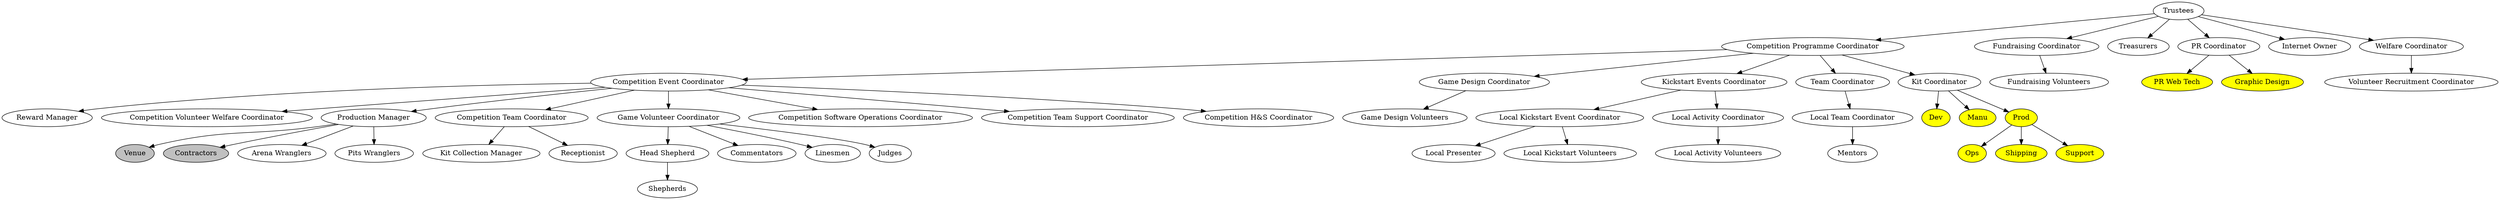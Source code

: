 digraph {
	####### Node declarations
	### Highest-level
	trustees [label="Trustees"];
	
	### Second level
	comp_prog_coord [label="Competition Programme Coordinator"];
	fund_coord [label="Fundraising Coordinator"];
	treasurers [label="Treasurers"];
	pr_coord [label="PR Coordinator"];
	internet_owner [label="Internet Owner"];
	welfare_coord [label="Welfare Coordinator"];
	
	### Third Level
	
	# Competition Coordinator Subordinates
	comp_event_coord [label="Competition Event Coordinator"];
	game_design_coord [label="Game Design Coordinator"];
	kickstart_event_coord [label="Kickstart Events Coordinator"];
	team_coord [label="Team Coordinator"];
	kit [label="Kit Coordinator"];
	
	# Fundraising Coordinator Subordinates
	fund_volunteers [label="Fundraising Volunteers"];
	
	# PR Coordinator Subordinates
	pr_web_tech [label="PR Web Tech" fillcolor=yellow style=filled];
	graphic_design [label="Graphic Design" fillcolor=yellow style=filled];
	
	# Welfare Coordinator Subordinates
	volunteer_recruitment_coord[label="Volunteer Recruitment Coordinator"];
	
	### Fourth Level
	
	# Competition Event Coordinator Subordinates
	reward_manager[label="Reward Manager"];
	comp_volunteer_welfare[label="Competition Volunteer Welfare Coordinator"];
	prod_manager[label="Production Manager"];
	comp_team_coord[label="Competition Team Coordinator"];
	comp_game_vol_coord[label="Game Volunteer Coordinator"];
	comp_sw_ops_coord[label="Competition Software Operations Coordinator"];
	comp_team_support[label="Competition Team Support Coordinator"];
	comp_hs_coord[label="Competition H&S Coordinator"];
	
	# Kickstart Event Coordinator Subordinates
	local_ks_event_coord[label="Local Kickstart Event Coordinator"];
	local_activity_coord[label="Local Activity Coordinator"];
	
	local_team_coord[label="Local Team Coordinator"];

	game_design_volunteers[label="Game Design Volunteers"];

	# Kit Coordinator Subordinates
	kit_dev[label="Dev" fillcolor=yellow style=filled];
	kit_manu[label="Manu" fillcolor=yellow style=filled];
	kit_prod[label="Prod" fillcolor=yellow style=filled];
	
	### Fifth Level
	local_presenter[label="Local Presenter"];
	local_ks_volunteers[label="Local Kickstart Volunteers"];
	local_activity_volunteers[label="Local Activity Volunteers"];
	
	mentors[label="Mentors"];
	
	# Competition Team Coordinator Subordinates
	kit_collection_manager[label="Kit Collection Manager"];
	receptionist[label="Receptionist"];
	
	# Kit Prod Subordinates
	kit_ops[label="Ops" fillcolor=yellow style=filled];
	kit_shipping[label="Shipping" fillcolor=yellow style=filled];
	kit_support[label="Support" fillcolor=yellow style=filled];
	
	# Production Manager Subordinates
	venue[label="Venue" fillcolor=grey style=filled];
	contractors[label="Contractors" fillcolor=grey style=filled];
	arena_wranglers[label="Arena Wranglers"];
	pits_wranglers[label="Pits Wranglers"];
	
	# Game Volunteer Coordinator Subordinates
	head_shepherd[label="Head Shepherd"];
	commentators[label="Commentators"];
	linesmen[label="Linesmen"];
	judges[label="Judges"];
	
	### Sixth Level
	shepherds[label="Shepherds"];
	
	
	###### Connections between nodes
	
	trustees -> { comp_prog_coord fund_coord treasurers pr_coord internet_owner welfare_coord };
	comp_prog_coord -> { comp_event_coord game_design_coord kickstart_event_coord team_coord kit };
	
	pr_coord -> { pr_web_tech graphic_design };
	welfare_coord -> { volunteer_recruitment_coord };
	fund_coord -> { fund_volunteers };
	
	comp_event_coord -> { reward_manager comp_volunteer_welfare
                prod_manager comp_team_coord comp_game_vol_coord
		comp_sw_ops_coord comp_team_support comp_hs_coord
		};
		
	comp_team_coord -> { kit_collection_manager receptionist };

	comp_game_vol_coord -> { head_shepherd commentators linesmen judges };
	
	prod_manager -> { venue contractors arena_wranglers pits_wranglers };

	kickstart_event_coord -> { local_ks_event_coord local_activity_coord };
		
	local_ks_event_coord -> { local_presenter local_ks_volunteers };
		
	local_activity_coord -> local_activity_volunteers;
		
	team_coord -> local_team_coord;
	local_team_coord -> mentors;
		
	kit -> { kit_dev kit_manu kit_prod };
	kit_prod -> { kit_ops kit_shipping kit_support };

	head_shepherd -> shepherds;
	game_design_coord -> game_design_volunteers;
}
		      